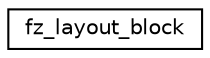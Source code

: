 digraph "Graphical Class Hierarchy"
{
 // LATEX_PDF_SIZE
  edge [fontname="Helvetica",fontsize="10",labelfontname="Helvetica",labelfontsize="10"];
  node [fontname="Helvetica",fontsize="10",shape=record];
  rankdir="LR";
  Node0 [label="fz_layout_block",height=0.2,width=0.4,color="black", fillcolor="white", style="filled",URL="$structfz__layout__block.html",tooltip=" "];
}
